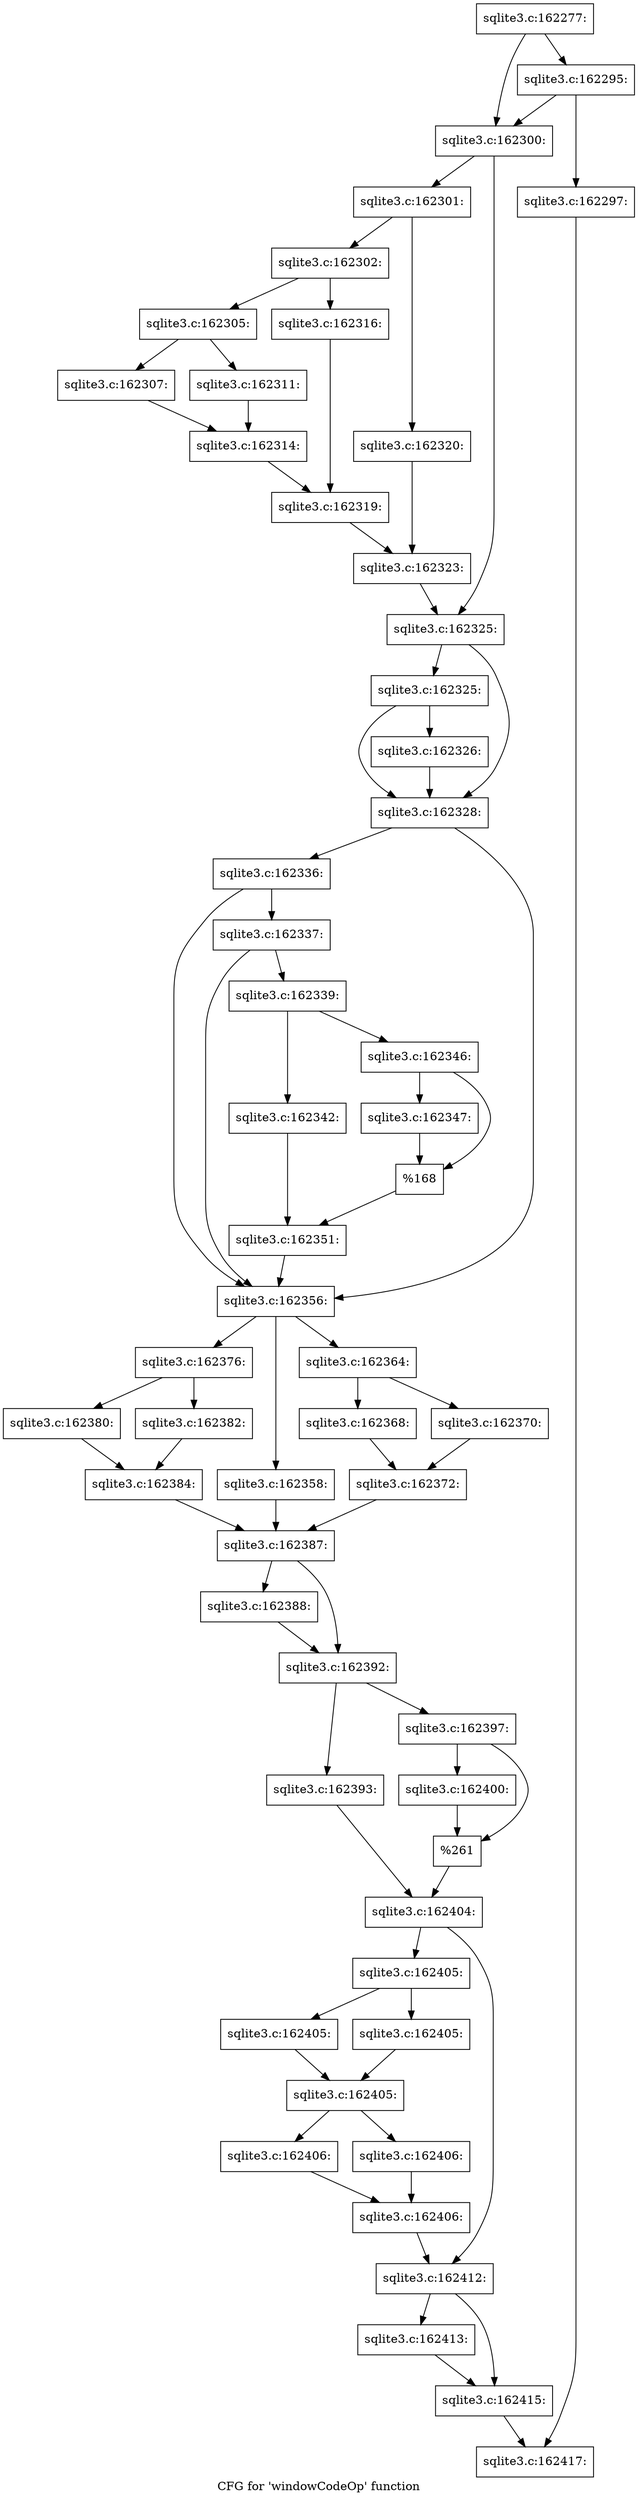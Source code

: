 digraph "CFG for 'windowCodeOp' function" {
	label="CFG for 'windowCodeOp' function";

	Node0x55c0f9b25fd0 [shape=record,label="{sqlite3.c:162277:}"];
	Node0x55c0f9b25fd0 -> Node0x55c0f9b2b500;
	Node0x55c0f9b25fd0 -> Node0x55c0f9b2b4b0;
	Node0x55c0f9b2b500 [shape=record,label="{sqlite3.c:162295:}"];
	Node0x55c0f9b2b500 -> Node0x55c0f9b2b460;
	Node0x55c0f9b2b500 -> Node0x55c0f9b2b4b0;
	Node0x55c0f9b2b460 [shape=record,label="{sqlite3.c:162297:}"];
	Node0x55c0f9b2b460 -> Node0x55c0f9b23f70;
	Node0x55c0f9b2b4b0 [shape=record,label="{sqlite3.c:162300:}"];
	Node0x55c0f9b2b4b0 -> Node0x55c0f9b2bf00;
	Node0x55c0f9b2b4b0 -> Node0x55c0f9b2bf50;
	Node0x55c0f9b2bf00 [shape=record,label="{sqlite3.c:162301:}"];
	Node0x55c0f9b2bf00 -> Node0x55c0f9b2c360;
	Node0x55c0f9b2bf00 -> Node0x55c0f9b2c400;
	Node0x55c0f9b2c360 [shape=record,label="{sqlite3.c:162302:}"];
	Node0x55c0f9b2c360 -> Node0x55c0f9b2cb90;
	Node0x55c0f9b2c360 -> Node0x55c0f9b2cc30;
	Node0x55c0f9b2cb90 [shape=record,label="{sqlite3.c:162305:}"];
	Node0x55c0f9b2cb90 -> Node0x55c0f9b2d040;
	Node0x55c0f9b2cb90 -> Node0x55c0f9b2d0e0;
	Node0x55c0f9b2d040 [shape=record,label="{sqlite3.c:162307:}"];
	Node0x55c0f9b2d040 -> Node0x55c0f9b2d090;
	Node0x55c0f9b2d0e0 [shape=record,label="{sqlite3.c:162311:}"];
	Node0x55c0f9b2d0e0 -> Node0x55c0f9b2d090;
	Node0x55c0f9b2d090 [shape=record,label="{sqlite3.c:162314:}"];
	Node0x55c0f9b2d090 -> Node0x55c0f9b2cbe0;
	Node0x55c0f9b2cc30 [shape=record,label="{sqlite3.c:162316:}"];
	Node0x55c0f9b2cc30 -> Node0x55c0f9b2cbe0;
	Node0x55c0f9b2cbe0 [shape=record,label="{sqlite3.c:162319:}"];
	Node0x55c0f9b2cbe0 -> Node0x55c0f9b2c3b0;
	Node0x55c0f9b2c400 [shape=record,label="{sqlite3.c:162320:}"];
	Node0x55c0f9b2c400 -> Node0x55c0f9b2c3b0;
	Node0x55c0f9b2c3b0 [shape=record,label="{sqlite3.c:162323:}"];
	Node0x55c0f9b2c3b0 -> Node0x55c0f9b2bf50;
	Node0x55c0f9b2bf50 [shape=record,label="{sqlite3.c:162325:}"];
	Node0x55c0f9b2bf50 -> Node0x55c0f9b2fcd0;
	Node0x55c0f9b2bf50 -> Node0x55c0f9b2fc80;
	Node0x55c0f9b2fcd0 [shape=record,label="{sqlite3.c:162325:}"];
	Node0x55c0f9b2fcd0 -> Node0x55c0f9b2dd60;
	Node0x55c0f9b2fcd0 -> Node0x55c0f9b2fc80;
	Node0x55c0f9b2dd60 [shape=record,label="{sqlite3.c:162326:}"];
	Node0x55c0f9b2dd60 -> Node0x55c0f9b2fc80;
	Node0x55c0f9b2fc80 [shape=record,label="{sqlite3.c:162328:}"];
	Node0x55c0f9b2fc80 -> Node0x55c0f9b30a80;
	Node0x55c0f9b2fc80 -> Node0x55c0f9b309b0;
	Node0x55c0f9b30a80 [shape=record,label="{sqlite3.c:162336:}"];
	Node0x55c0f9b30a80 -> Node0x55c0f9b30a00;
	Node0x55c0f9b30a80 -> Node0x55c0f9b309b0;
	Node0x55c0f9b30a00 [shape=record,label="{sqlite3.c:162337:}"];
	Node0x55c0f9b30a00 -> Node0x55c0f9b30960;
	Node0x55c0f9b30a00 -> Node0x55c0f9b309b0;
	Node0x55c0f9b30960 [shape=record,label="{sqlite3.c:162339:}"];
	Node0x55c0f9b30960 -> Node0x55c0f9b32230;
	Node0x55c0f9b30960 -> Node0x55c0f9b322d0;
	Node0x55c0f9b32230 [shape=record,label="{sqlite3.c:162342:}"];
	Node0x55c0f9b32230 -> Node0x55c0f9b32280;
	Node0x55c0f9b322d0 [shape=record,label="{sqlite3.c:162346:}"];
	Node0x55c0f9b322d0 -> Node0x55c0f9b333d0;
	Node0x55c0f9b322d0 -> Node0x55c0f9b336b0;
	Node0x55c0f9b333d0 [shape=record,label="{sqlite3.c:162347:}"];
	Node0x55c0f9b333d0 -> Node0x55c0f9b336b0;
	Node0x55c0f9b336b0 [shape=record,label="{%168}"];
	Node0x55c0f9b336b0 -> Node0x55c0f9b32280;
	Node0x55c0f9b32280 [shape=record,label="{sqlite3.c:162351:}"];
	Node0x55c0f9b32280 -> Node0x55c0f9b309b0;
	Node0x55c0f9b309b0 [shape=record,label="{sqlite3.c:162356:}"];
	Node0x55c0f9b309b0 -> Node0x55c0f9b34df0;
	Node0x55c0f9b309b0 -> Node0x55c0f9b351d0;
	Node0x55c0f9b309b0 -> Node0x55c0f9b35bf0;
	Node0x55c0f9b351d0 [shape=record,label="{sqlite3.c:162358:}"];
	Node0x55c0f9b351d0 -> Node0x55c0f9b34480;
	Node0x55c0f9b35bf0 [shape=record,label="{sqlite3.c:162364:}"];
	Node0x55c0f9b35bf0 -> Node0x55c0f9b364a0;
	Node0x55c0f9b35bf0 -> Node0x55c0f9b36540;
	Node0x55c0f9b364a0 [shape=record,label="{sqlite3.c:162368:}"];
	Node0x55c0f9b364a0 -> Node0x55c0f9b364f0;
	Node0x55c0f9b36540 [shape=record,label="{sqlite3.c:162370:}"];
	Node0x55c0f9b36540 -> Node0x55c0f9b364f0;
	Node0x55c0f9b364f0 [shape=record,label="{sqlite3.c:162372:}"];
	Node0x55c0f9b364f0 -> Node0x55c0f9b34480;
	Node0x55c0f9b34df0 [shape=record,label="{sqlite3.c:162376:}"];
	Node0x55c0f9b34df0 -> Node0x55c0f9b37320;
	Node0x55c0f9b34df0 -> Node0x55c0f9b37f10;
	Node0x55c0f9b37320 [shape=record,label="{sqlite3.c:162380:}"];
	Node0x55c0f9b37320 -> Node0x55c0f9b37ec0;
	Node0x55c0f9b37f10 [shape=record,label="{sqlite3.c:162382:}"];
	Node0x55c0f9b37f10 -> Node0x55c0f9b37ec0;
	Node0x55c0f9b37ec0 [shape=record,label="{sqlite3.c:162384:}"];
	Node0x55c0f9b37ec0 -> Node0x55c0f9b34480;
	Node0x55c0f9b34480 [shape=record,label="{sqlite3.c:162387:}"];
	Node0x55c0f9b34480 -> Node0x55c0f9b38cf0;
	Node0x55c0f9b34480 -> Node0x55c0f9b39100;
	Node0x55c0f9b38cf0 [shape=record,label="{sqlite3.c:162388:}"];
	Node0x55c0f9b38cf0 -> Node0x55c0f9b39100;
	Node0x55c0f9b39100 [shape=record,label="{sqlite3.c:162392:}"];
	Node0x55c0f9b39100 -> Node0x55c0f9b39bb0;
	Node0x55c0f9b39100 -> Node0x55c0f9b39c50;
	Node0x55c0f9b39bb0 [shape=record,label="{sqlite3.c:162393:}"];
	Node0x55c0f9b39bb0 -> Node0x55c0f9b39c00;
	Node0x55c0f9b39c50 [shape=record,label="{sqlite3.c:162397:}"];
	Node0x55c0f9b39c50 -> Node0x55c0f9b3aee0;
	Node0x55c0f9b39c50 -> Node0x55c0f9b3af30;
	Node0x55c0f9b3aee0 [shape=record,label="{sqlite3.c:162400:}"];
	Node0x55c0f9b3aee0 -> Node0x55c0f9b3af30;
	Node0x55c0f9b3af30 [shape=record,label="{%261}"];
	Node0x55c0f9b3af30 -> Node0x55c0f9b39c00;
	Node0x55c0f9b39c00 [shape=record,label="{sqlite3.c:162404:}"];
	Node0x55c0f9b39c00 -> Node0x55c0f9b3b6e0;
	Node0x55c0f9b39c00 -> Node0x55c0f9b3b730;
	Node0x55c0f9b3b6e0 [shape=record,label="{sqlite3.c:162405:}"];
	Node0x55c0f9b3b6e0 -> Node0x55c0f9b3bd20;
	Node0x55c0f9b3b6e0 -> Node0x55c0f9b3bd70;
	Node0x55c0f9b3bd20 [shape=record,label="{sqlite3.c:162405:}"];
	Node0x55c0f9b3bd20 -> Node0x55c0f9b3bdc0;
	Node0x55c0f9b3bd70 [shape=record,label="{sqlite3.c:162405:}"];
	Node0x55c0f9b3bd70 -> Node0x55c0f9b3bdc0;
	Node0x55c0f9b3bdc0 [shape=record,label="{sqlite3.c:162405:}"];
	Node0x55c0f9b3bdc0 -> Node0x55c0f9b3ca20;
	Node0x55c0f9b3bdc0 -> Node0x55c0f9b3ca70;
	Node0x55c0f9b3ca20 [shape=record,label="{sqlite3.c:162406:}"];
	Node0x55c0f9b3ca20 -> Node0x55c0f9b3cac0;
	Node0x55c0f9b3ca70 [shape=record,label="{sqlite3.c:162406:}"];
	Node0x55c0f9b3ca70 -> Node0x55c0f9b3cac0;
	Node0x55c0f9b3cac0 [shape=record,label="{sqlite3.c:162406:}"];
	Node0x55c0f9b3cac0 -> Node0x55c0f9b3b730;
	Node0x55c0f9b3b730 [shape=record,label="{sqlite3.c:162412:}"];
	Node0x55c0f9b3b730 -> Node0x55c0f9b3d8e0;
	Node0x55c0f9b3b730 -> Node0x55c0f9b3deb0;
	Node0x55c0f9b3d8e0 [shape=record,label="{sqlite3.c:162413:}"];
	Node0x55c0f9b3d8e0 -> Node0x55c0f9b3deb0;
	Node0x55c0f9b3deb0 [shape=record,label="{sqlite3.c:162415:}"];
	Node0x55c0f9b3deb0 -> Node0x55c0f9b23f70;
	Node0x55c0f9b23f70 [shape=record,label="{sqlite3.c:162417:}"];
}
